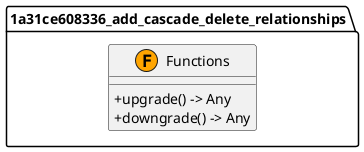 @startuml
skinparam classAttributeIconSize 0

package "1a31ce608336_add_cascade_delete_relationships" {
  class Functions <<(F,orange)>> {
    + upgrade() -> Any
    + downgrade() -> Any
  }
}

' Relationships
@enduml